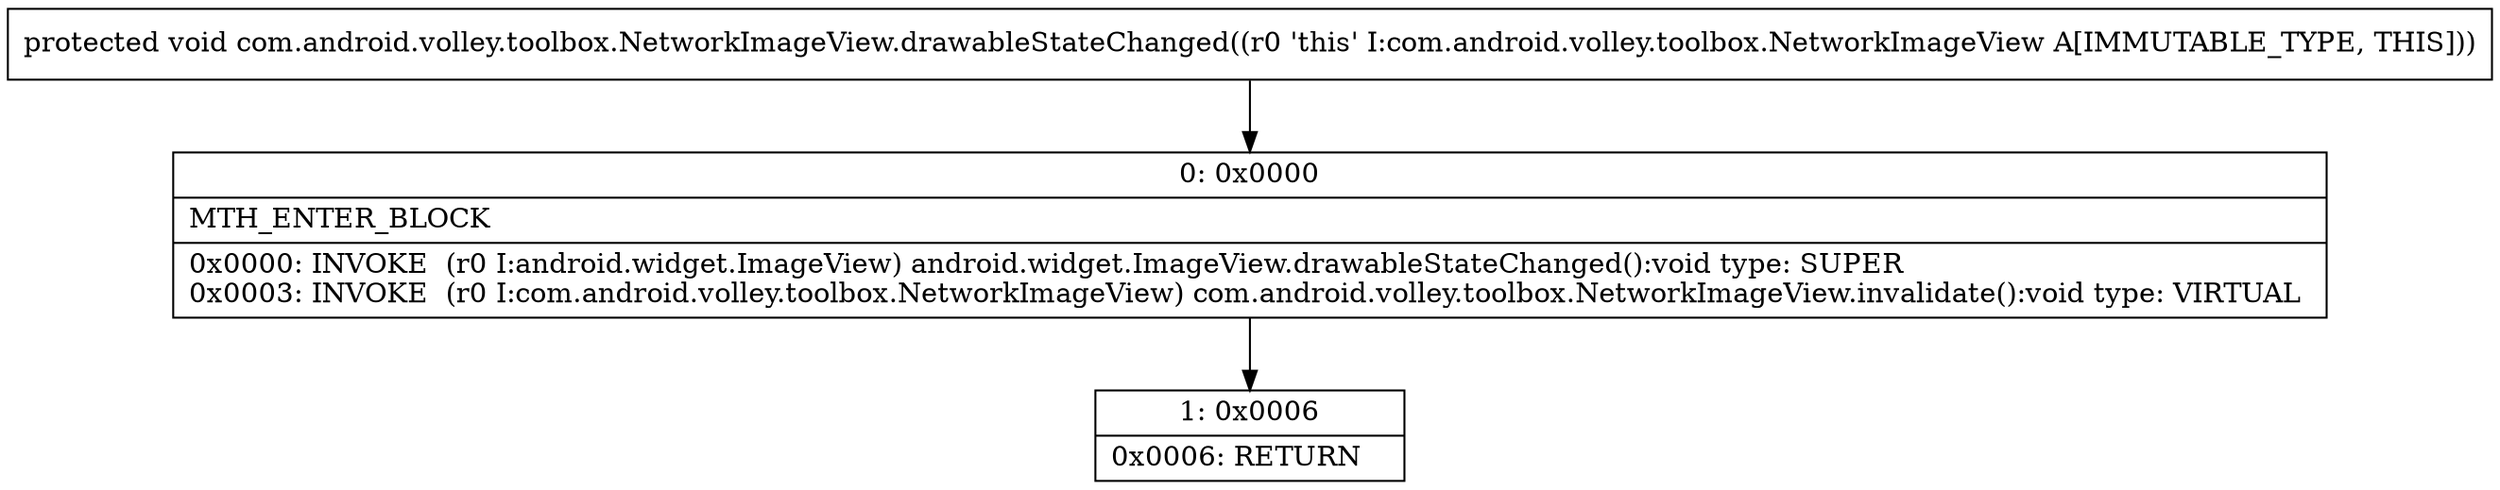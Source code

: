 digraph "CFG forcom.android.volley.toolbox.NetworkImageView.drawableStateChanged()V" {
Node_0 [shape=record,label="{0\:\ 0x0000|MTH_ENTER_BLOCK\l|0x0000: INVOKE  (r0 I:android.widget.ImageView) android.widget.ImageView.drawableStateChanged():void type: SUPER \l0x0003: INVOKE  (r0 I:com.android.volley.toolbox.NetworkImageView) com.android.volley.toolbox.NetworkImageView.invalidate():void type: VIRTUAL \l}"];
Node_1 [shape=record,label="{1\:\ 0x0006|0x0006: RETURN   \l}"];
MethodNode[shape=record,label="{protected void com.android.volley.toolbox.NetworkImageView.drawableStateChanged((r0 'this' I:com.android.volley.toolbox.NetworkImageView A[IMMUTABLE_TYPE, THIS])) }"];
MethodNode -> Node_0;
Node_0 -> Node_1;
}

